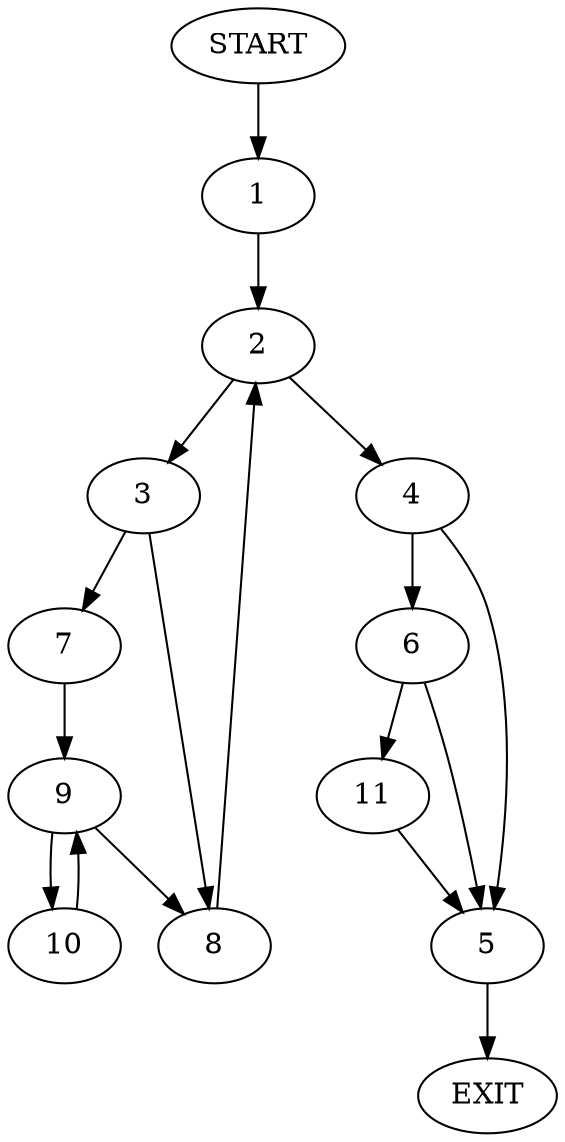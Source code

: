 digraph {
0 [label="START"];
1;
2;
3;
4;
5;
6;
7;
8;
9;
10;
11;
12 [label="EXIT"];
0 -> 1;
1 -> 2;
2 -> 3;
2 -> 4;
4 -> 5;
4 -> 6;
3 -> 7;
3 -> 8;
7 -> 9;
8 -> 2;
9 -> 10;
9 -> 8;
10 -> 9;
6 -> 11;
6 -> 5;
5 -> 12;
11 -> 5;
}